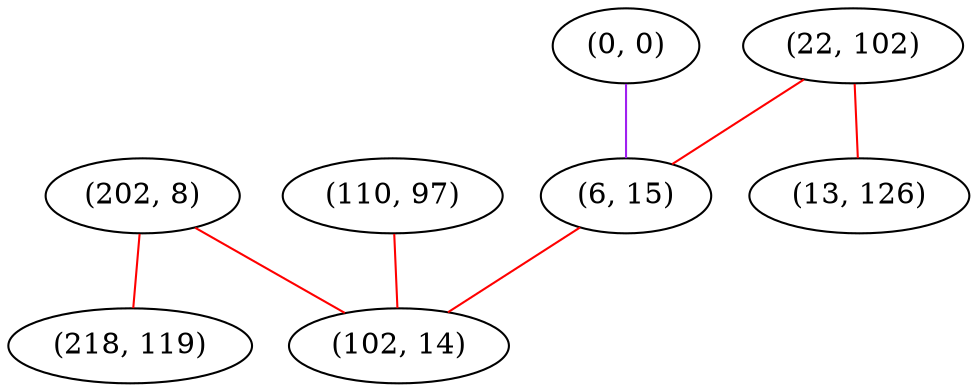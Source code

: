 graph "" {
"(202, 8)";
"(0, 0)";
"(218, 119)";
"(110, 97)";
"(22, 102)";
"(13, 126)";
"(6, 15)";
"(102, 14)";
"(202, 8)" -- "(218, 119)"  [color=red, key=0, weight=1];
"(202, 8)" -- "(102, 14)"  [color=red, key=0, weight=1];
"(0, 0)" -- "(6, 15)"  [color=purple, key=0, weight=4];
"(110, 97)" -- "(102, 14)"  [color=red, key=0, weight=1];
"(22, 102)" -- "(13, 126)"  [color=red, key=0, weight=1];
"(22, 102)" -- "(6, 15)"  [color=red, key=0, weight=1];
"(6, 15)" -- "(102, 14)"  [color=red, key=0, weight=1];
}
